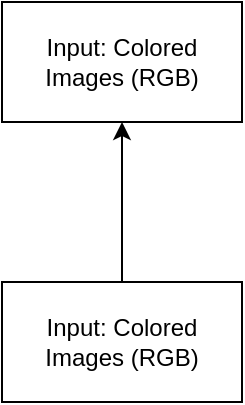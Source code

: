 <mxfile version="18.0.3" type="github">
  <diagram id="wc5u_3k6WploP4A_vuO7" name="Page-1">
    <mxGraphModel dx="2062" dy="1146" grid="1" gridSize="10" guides="1" tooltips="1" connect="1" arrows="1" fold="1" page="1" pageScale="1" pageWidth="850" pageHeight="1100" math="0" shadow="0">
      <root>
        <mxCell id="0" />
        <mxCell id="1" parent="0" />
        <mxCell id="hTojvkaq_PwxAIXKP4DE-3" value="" style="edgeStyle=orthogonalEdgeStyle;rounded=0;orthogonalLoop=1;jettySize=auto;html=1;" edge="1" parent="1" source="hTojvkaq_PwxAIXKP4DE-1" target="hTojvkaq_PwxAIXKP4DE-2">
          <mxGeometry relative="1" as="geometry" />
        </mxCell>
        <mxCell id="hTojvkaq_PwxAIXKP4DE-1" value="Input: Colored Images (RGB)" style="rounded=0;whiteSpace=wrap;html=1;" vertex="1" parent="1">
          <mxGeometry x="280" y="770" width="120" height="60" as="geometry" />
        </mxCell>
        <mxCell id="hTojvkaq_PwxAIXKP4DE-2" value="Input: Colored Images (RGB)" style="rounded=0;whiteSpace=wrap;html=1;" vertex="1" parent="1">
          <mxGeometry x="280" y="630" width="120" height="60" as="geometry" />
        </mxCell>
      </root>
    </mxGraphModel>
  </diagram>
</mxfile>
